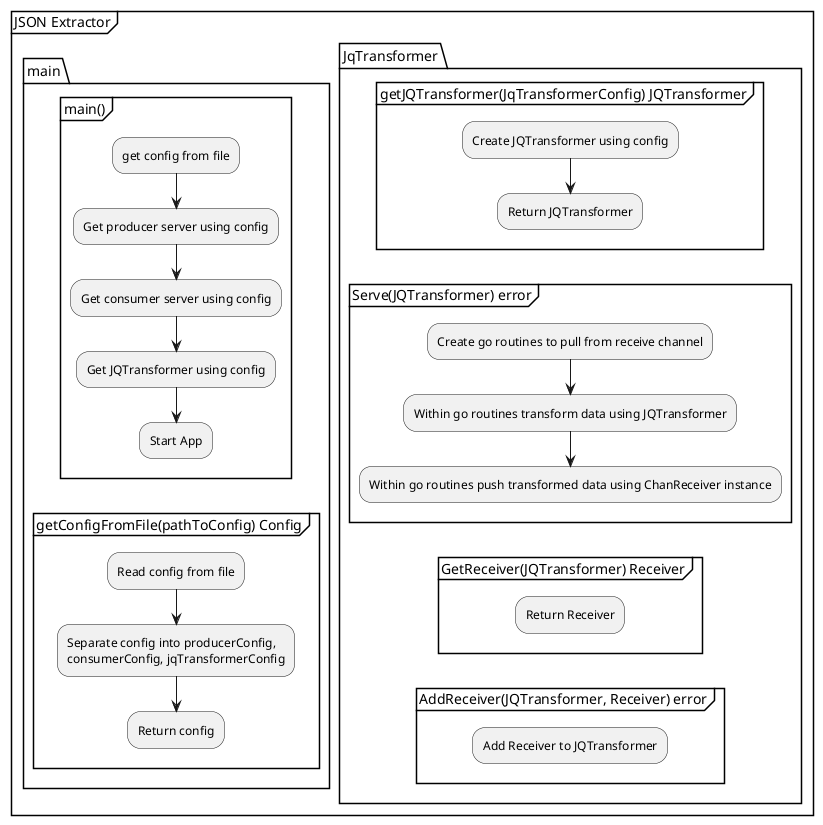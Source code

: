 @startuml
    partition JSON Extractor {
        split
        -[hidden]->
        package main {
            group main() {
                :get config from file;
                :Get producer server using config;
                :Get consumer server using config;
                :Get JQTransformer using config;
                :Start App;
                detach
            }
            group getConfigFromFile(pathToConfig) Config {
                :Read config from file;
                :Separate config into producerConfig,\nconsumerConfig, jqTransformerConfig;
                :Return config;
                detach
            }
        }
        split again
        -[hidden]->
        package JqTransformer {
            group getJQTransformer(JqTransformerConfig) JQTransformer {
                :Create JQTransformer using config;
                :Return JQTransformer;
                detach
            }
            group Serve(JQTransformer) error {
                :Create go routines to pull from receive channel;
                :Within go routines transform data using JQTransformer;
                :Within go routines push transformed data using ChanReceiver instance;
                detach
            }
            group GetReceiver(JQTransformer) Receiver {
                :Return Receiver;
                detach
            }
            group AddReceiver(JQTransformer, Receiver) error {
                :Add Receiver to JQTransformer;
                detach
            }
        }
        end split
    }
@enduml